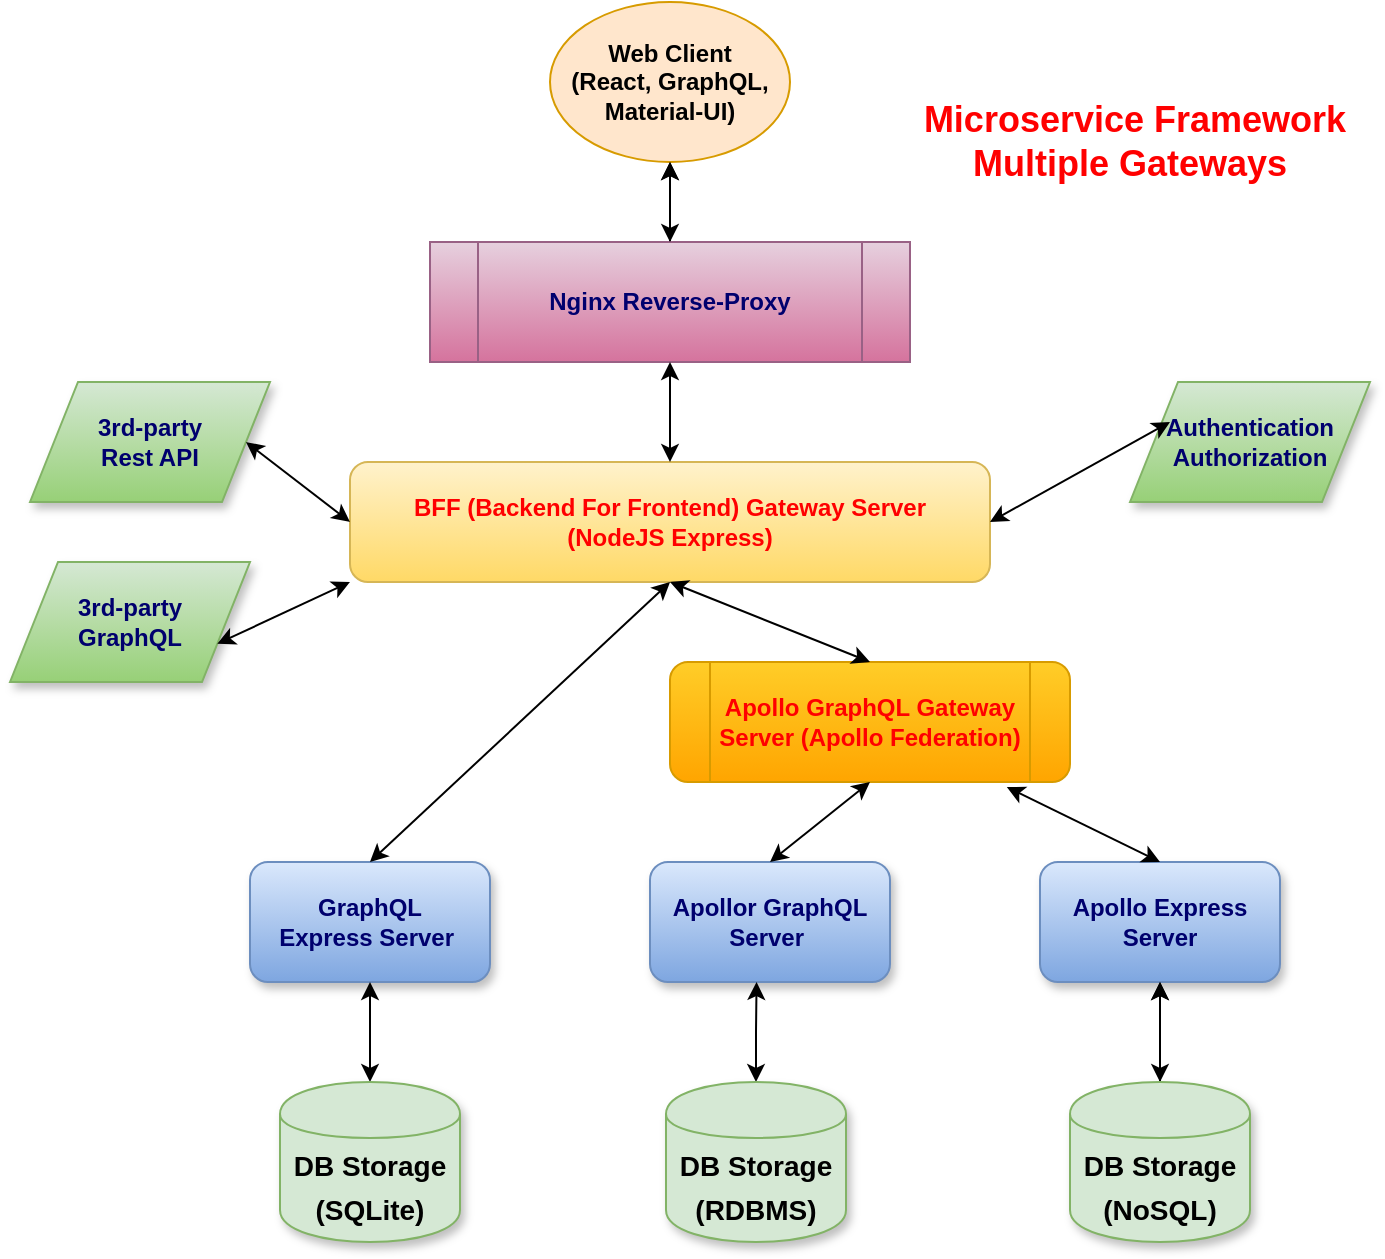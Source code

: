 <mxfile version="12.2.4" pages="1"><diagram id="0Dj0DD-BB2_5v_k3j5vu" name="framework"><mxGraphModel dx="792" dy="623" grid="1" gridSize="10" guides="1" tooltips="1" connect="1" arrows="1" fold="1" page="1" pageScale="1" pageWidth="850" pageHeight="1100" math="0" shadow="0"><root><mxCell id="0"/><mxCell id="1" parent="0"/><mxCell id="2" value="Web Client&lt;br&gt;(React, GraphQL, Material-UI)" style="ellipse;whiteSpace=wrap;html=1;fontStyle=1;fillColor=#ffe6cc;strokeColor=#d79b00;" parent="1" vertex="1"><mxGeometry x="290" y="10" width="120" height="80" as="geometry"/></mxCell><mxCell id="15" value="" style="edgeStyle=orthogonalEdgeStyle;rounded=0;orthogonalLoop=1;jettySize=auto;html=1;" parent="1" source="4" target="2" edge="1"><mxGeometry relative="1" as="geometry"/></mxCell><mxCell id="4" value="Nginx Reverse-Proxy" style="shape=process;whiteSpace=wrap;html=1;backgroundOutline=1;gradientColor=#d5739d;fillColor=#e6d0de;strokeColor=#996185;fontStyle=1;fontColor=#00006E;" parent="1" vertex="1"><mxGeometry x="230" y="130" width="240" height="60" as="geometry"/></mxCell><mxCell id="8" value="&lt;span style=&quot;white-space: normal&quot;&gt;BFF (Backend For Frontend) Gateway Server&lt;/span&gt;&lt;br style=&quot;white-space: normal&quot;&gt;&lt;span style=&quot;white-space: normal&quot;&gt;(NodeJS Express)&lt;/span&gt;" style="rounded=1;whiteSpace=wrap;html=1;fontStyle=1;gradientColor=#ffd966;fillColor=#fff2cc;strokeColor=#d6b656;fontColor=#FF0000;comic=0;glass=0;shadow=0;" parent="1" vertex="1"><mxGeometry x="190" y="240" width="320" height="60" as="geometry"/></mxCell><mxCell id="9" value="GraphQL&lt;br&gt;Express Server&amp;nbsp;" style="rounded=1;whiteSpace=wrap;html=1;gradientColor=#7ea6e0;fillColor=#dae8fc;strokeColor=#6c8ebf;fontStyle=1;fontColor=#00006E;labelBorderColor=none;shadow=1;" parent="1" vertex="1"><mxGeometry x="140" y="440" width="120" height="60" as="geometry"/></mxCell><mxCell id="10" value="Apollo GraphQL Gateway Server (Apollo Federation)" style="shape=process;whiteSpace=wrap;html=1;backgroundOutline=1;align=center;gradientColor=#ffa500;fillColor=#ffcd28;strokeColor=#d79b00;fontColor=#FF0000;fontStyle=1;comic=0;glass=0;rounded=1;shadow=0;" parent="1" vertex="1"><mxGeometry x="350" y="340" width="200" height="60" as="geometry"/></mxCell><mxCell id="11" value="Apollor GraphQL Server&amp;nbsp;" style="rounded=1;whiteSpace=wrap;html=1;gradientColor=#7ea6e0;fillColor=#dae8fc;strokeColor=#6c8ebf;fontStyle=1;fontColor=#00006E;shadow=1;" parent="1" vertex="1"><mxGeometry x="340" y="440" width="120" height="60" as="geometry"/></mxCell><mxCell id="12" value="Apollo Express Server" style="rounded=1;whiteSpace=wrap;html=1;gradientColor=#7ea6e0;fillColor=#dae8fc;strokeColor=#6c8ebf;fontStyle=1;fontColor=#00006E;shadow=1;" parent="1" vertex="1"><mxGeometry x="535" y="440" width="120" height="60" as="geometry"/></mxCell><mxCell id="13" value="" style="endArrow=classic;startArrow=classic;html=1;exitX=0.5;exitY=0;exitDx=0;exitDy=0;entryX=0.5;entryY=1;entryDx=0;entryDy=0;" parent="1" source="4" target="2" edge="1"><mxGeometry width="50" height="50" relative="1" as="geometry"><mxPoint x="300" y="150" as="sourcePoint"/><mxPoint x="350" y="100" as="targetPoint"/></mxGeometry></mxCell><mxCell id="16" value="" style="endArrow=classic;startArrow=classic;html=1;entryX=0.5;entryY=1;entryDx=0;entryDy=0;exitX=0.5;exitY=0;exitDx=0;exitDy=0;" parent="1" source="8" target="4" edge="1"><mxGeometry width="50" height="50" relative="1" as="geometry"><mxPoint x="330" y="240" as="sourcePoint"/><mxPoint x="380" y="190" as="targetPoint"/></mxGeometry></mxCell><mxCell id="26" value="" style="endArrow=classic;startArrow=classic;html=1;entryX=0.5;entryY=1;entryDx=0;entryDy=0;exitX=0.5;exitY=0;exitDx=0;exitDy=0;" parent="1" source="11" target="10" edge="1"><mxGeometry width="50" height="50" relative="1" as="geometry"><mxPoint x="420" y="450" as="sourcePoint"/><mxPoint x="470" y="400" as="targetPoint"/></mxGeometry></mxCell><mxCell id="27" value="" style="endArrow=classic;startArrow=classic;html=1;entryX=0.842;entryY=1.042;entryDx=0;entryDy=0;entryPerimeter=0;exitX=0.5;exitY=0;exitDx=0;exitDy=0;" parent="1" source="12" target="10" edge="1"><mxGeometry width="50" height="50" relative="1" as="geometry"><mxPoint x="522.28" y="440.68" as="sourcePoint"/><mxPoint x="490.6" y="401.52" as="targetPoint"/></mxGeometry></mxCell><mxCell id="28" value="" style="endArrow=classic;startArrow=classic;html=1;exitX=0.5;exitY=0;exitDx=0;exitDy=0;entryX=0.5;entryY=1;entryDx=0;entryDy=0;" parent="1" source="9" target="8" edge="1"><mxGeometry width="50" height="50" relative="1" as="geometry"><mxPoint x="210" y="350" as="sourcePoint"/><mxPoint x="260" y="300" as="targetPoint"/></mxGeometry></mxCell><mxCell id="29" value="" style="endArrow=classic;startArrow=classic;html=1;exitX=0.5;exitY=0;exitDx=0;exitDy=0;entryX=0.5;entryY=1;entryDx=0;entryDy=0;" parent="1" source="10" target="8" edge="1"><mxGeometry width="50" height="50" relative="1" as="geometry"><mxPoint x="350" y="350" as="sourcePoint"/><mxPoint x="400" y="300" as="targetPoint"/></mxGeometry></mxCell><mxCell id="30" value="Authentication&lt;br&gt;Authorization" style="shape=parallelogram;perimeter=parallelogramPerimeter;whiteSpace=wrap;html=1;align=center;gradientColor=#97d077;fillColor=#d5e8d4;strokeColor=#82b366;fontStyle=1;fontColor=#00006E;shadow=1;" parent="1" vertex="1"><mxGeometry x="580" y="200" width="120" height="60" as="geometry"/></mxCell><mxCell id="31" value="3rd-party&lt;br&gt;Rest API" style="shape=parallelogram;perimeter=parallelogramPerimeter;whiteSpace=wrap;html=1;align=center;gradientColor=#97d077;fillColor=#d5e8d4;strokeColor=#82b366;fontStyle=1;fontColor=#00006E;shadow=1;" parent="1" vertex="1"><mxGeometry x="30" y="200" width="120" height="60" as="geometry"/></mxCell><mxCell id="32" value="3rd-party&lt;br&gt;GraphQL" style="shape=parallelogram;perimeter=parallelogramPerimeter;whiteSpace=wrap;html=1;align=center;gradientColor=#97d077;fillColor=#d5e8d4;strokeColor=#82b366;fontStyle=1;fontColor=#00006E;shadow=1;" parent="1" vertex="1"><mxGeometry x="20" y="290" width="120" height="60" as="geometry"/></mxCell><mxCell id="33" value="" style="endArrow=classic;startArrow=classic;html=1;exitX=1;exitY=0.5;exitDx=0;exitDy=0;entryX=0;entryY=0.5;entryDx=0;entryDy=0;" parent="1" source="31" target="8" edge="1"><mxGeometry width="50" height="50" relative="1" as="geometry"><mxPoint x="140" y="270" as="sourcePoint"/><mxPoint x="190" y="220" as="targetPoint"/></mxGeometry></mxCell><mxCell id="34" value="" style="endArrow=classic;startArrow=classic;html=1;exitX=1;exitY=0.75;exitDx=0;exitDy=0;" parent="1" source="32" edge="1"><mxGeometry width="50" height="50" relative="1" as="geometry"><mxPoint x="140" y="350" as="sourcePoint"/><mxPoint x="190" y="300" as="targetPoint"/></mxGeometry></mxCell><mxCell id="35" value="" style="endArrow=classic;startArrow=classic;html=1;exitX=1;exitY=0.5;exitDx=0;exitDy=0;" parent="1" source="8" edge="1"><mxGeometry width="50" height="50" relative="1" as="geometry"><mxPoint x="550" y="270" as="sourcePoint"/><mxPoint x="600" y="220" as="targetPoint"/></mxGeometry></mxCell><mxCell id="36" value="&amp;nbsp;Microservice Framework&lt;br style=&quot;font-size: 18px&quot;&gt;Multiple Gateways" style="text;html=1;strokeColor=none;fillColor=none;align=center;verticalAlign=middle;whiteSpace=wrap;rounded=0;fontColor=#FF0000;fontStyle=1;fontSize=18;" parent="1" vertex="1"><mxGeometry x="460" y="50" width="240" height="60" as="geometry"/></mxCell><mxCell id="46" style="edgeStyle=orthogonalEdgeStyle;rounded=0;orthogonalLoop=1;jettySize=auto;html=1;entryX=0.5;entryY=1;entryDx=0;entryDy=0;fontSize=18;fontColor=#FF0000;startArrow=classic;startFill=1;" parent="1" source="41" target="9" edge="1"><mxGeometry relative="1" as="geometry"/></mxCell><mxCell id="41" value="&lt;font style=&quot;font-size: 14px&quot;&gt;&lt;b&gt;DB Storage&lt;br&gt;(SQLite)&lt;br&gt;&lt;/b&gt;&lt;/font&gt;" style="shape=cylinder;whiteSpace=wrap;html=1;boundedLbl=1;backgroundOutline=1;fontSize=18;align=center;fillColor=#d5e8d4;strokeColor=#82b366;shadow=1;" parent="1" vertex="1"><mxGeometry x="155" y="550" width="90" height="80" as="geometry"/></mxCell><mxCell id="45" style="edgeStyle=orthogonalEdgeStyle;rounded=0;orthogonalLoop=1;jettySize=auto;html=1;entryX=0.444;entryY=1;entryDx=0;entryDy=0;entryPerimeter=0;fontSize=18;fontColor=#FF0000;startArrow=classic;startFill=1;" parent="1" source="42" target="11" edge="1"><mxGeometry relative="1" as="geometry"/></mxCell><mxCell id="42" value="&lt;font style=&quot;font-size: 14px&quot;&gt;&lt;b&gt;DB Storage&lt;br&gt;(RDBMS)&lt;br&gt;&lt;/b&gt;&lt;/font&gt;" style="shape=cylinder;whiteSpace=wrap;html=1;boundedLbl=1;backgroundOutline=1;fontSize=18;align=center;fillColor=#d5e8d4;strokeColor=#82b366;shadow=1;" parent="1" vertex="1"><mxGeometry x="348" y="550" width="90" height="80" as="geometry"/></mxCell><mxCell id="44" style="edgeStyle=orthogonalEdgeStyle;rounded=0;orthogonalLoop=1;jettySize=auto;html=1;entryX=0.5;entryY=1;entryDx=0;entryDy=0;fontSize=18;fontColor=#FF0000;" parent="1" source="43" target="12" edge="1"><mxGeometry relative="1" as="geometry"/></mxCell><mxCell id="47" value="" style="edgeStyle=orthogonalEdgeStyle;rounded=0;orthogonalLoop=1;jettySize=auto;html=1;startArrow=classic;startFill=1;fontSize=18;fontColor=#FF0000;" parent="1" source="43" target="12" edge="1"><mxGeometry relative="1" as="geometry"/></mxCell><mxCell id="43" value="&lt;font style=&quot;font-size: 14px&quot;&gt;&lt;b&gt;DB Storage&lt;br&gt;(NoSQL)&lt;br&gt;&lt;/b&gt;&lt;/font&gt;" style="shape=cylinder;whiteSpace=wrap;html=1;boundedLbl=1;backgroundOutline=1;fontSize=18;align=center;fillColor=#d5e8d4;strokeColor=#82b366;shadow=1;" parent="1" vertex="1"><mxGeometry x="550" y="550" width="90" height="80" as="geometry"/></mxCell></root></mxGraphModel></diagram></mxfile>